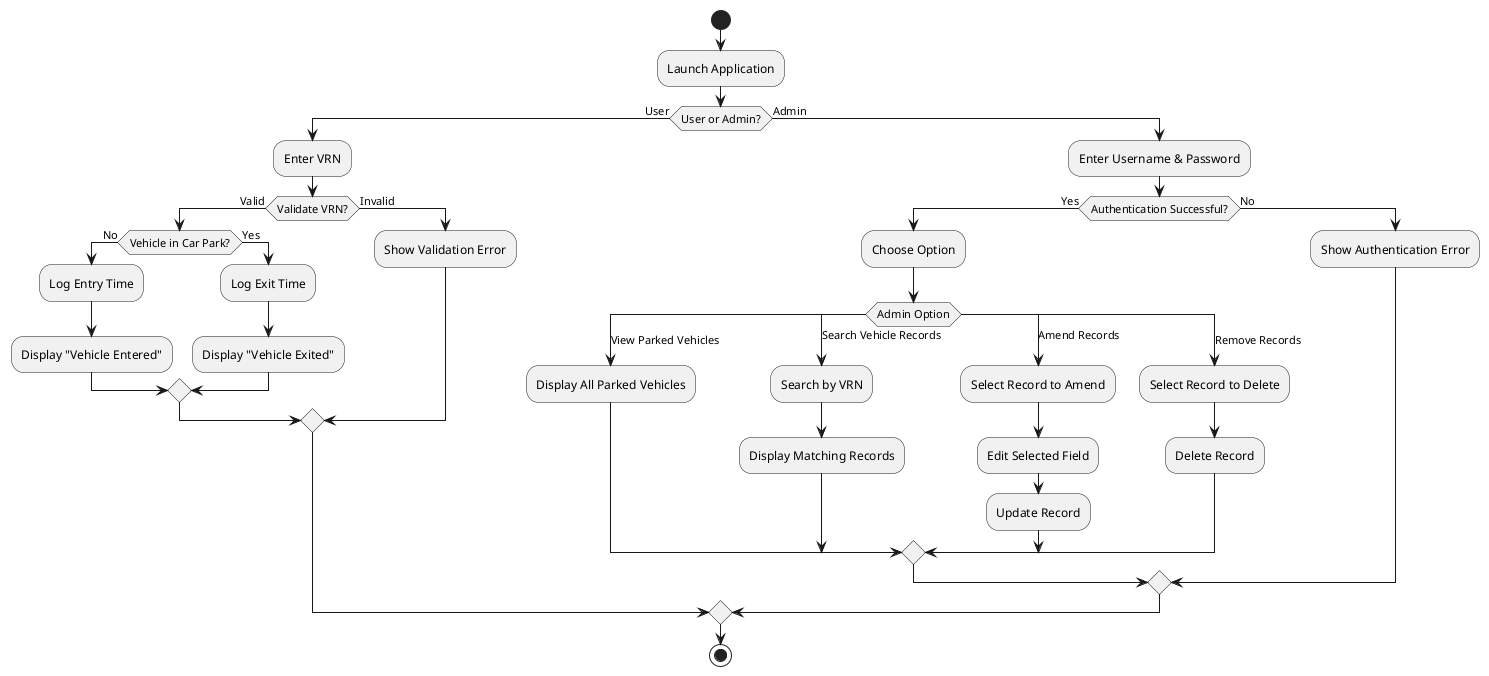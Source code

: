 @startuml userflow
start
:Launch Application;
if (User or Admin?) then (User)
    :Enter VRN;
    if (Validate VRN?) then (Valid)
        if (Vehicle in Car Park?) then (No)
            :Log Entry Time;
            :Display "Vehicle Entered";
        else (Yes)
            :Log Exit Time;
            :Display "Vehicle Exited";
        endif
    else (Invalid)
        :Show Validation Error;
    endif
else (Admin)
    :Enter Username & Password;
    if (Authentication Successful?) then (Yes)
        :Choose Option;
        switch (Admin Option)
        case (View Parked Vehicles)
            :Display All Parked Vehicles;
        case (Search Vehicle Records)
            :Search by VRN;
            :Display Matching Records;
        case (Amend Records)
            :Select Record to Amend;
            :Edit Selected Field;
            :Update Record;
        case (Remove Records)
            :Select Record to Delete;
            :Delete Record;
        endswitch
    else (No)
        :Show Authentication Error;
    endif
endif
stop
@enduml
